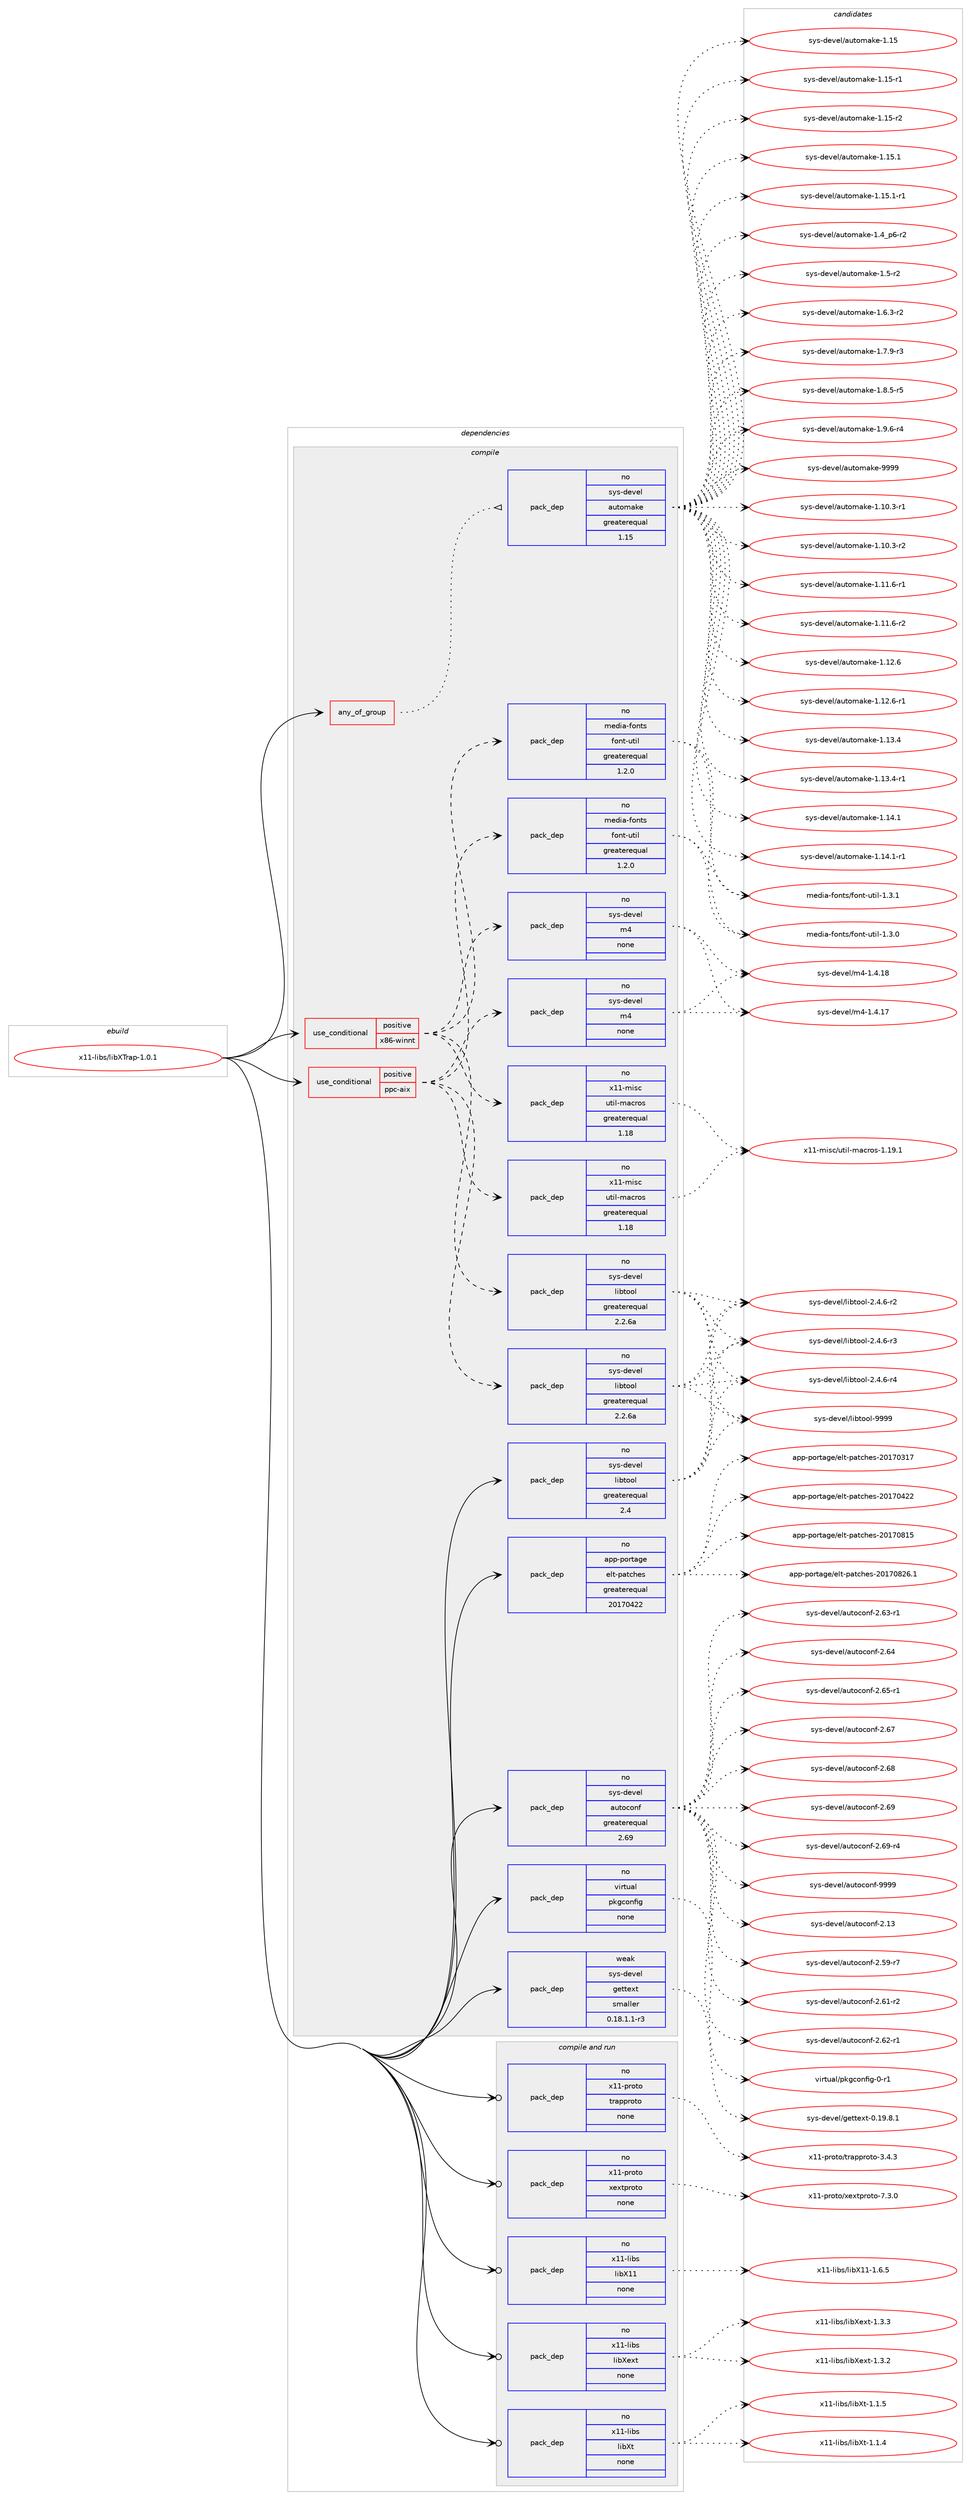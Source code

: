 digraph prolog {

# *************
# Graph options
# *************

newrank=true;
concentrate=true;
compound=true;
graph [rankdir=LR,fontname=Helvetica,fontsize=10,ranksep=1.5];#, ranksep=2.5, nodesep=0.2];
edge  [arrowhead=vee];
node  [fontname=Helvetica,fontsize=10];

# **********
# The ebuild
# **********

subgraph cluster_leftcol {
color=gray;
rank=same;
label=<<i>ebuild</i>>;
id [label="x11-libs/libXTrap-1.0.1", color=red, width=4, href="../x11-libs/libXTrap-1.0.1.svg"];
}

# ****************
# The dependencies
# ****************

subgraph cluster_midcol {
color=gray;
label=<<i>dependencies</i>>;
subgraph cluster_compile {
fillcolor="#eeeeee";
style=filled;
label=<<i>compile</i>>;
subgraph any9278 {
dependency517368 [label=<<TABLE BORDER="0" CELLBORDER="1" CELLSPACING="0" CELLPADDING="4"><TR><TD CELLPADDING="10">any_of_group</TD></TR></TABLE>>, shape=none, color=red];subgraph pack385378 {
dependency517369 [label=<<TABLE BORDER="0" CELLBORDER="1" CELLSPACING="0" CELLPADDING="4" WIDTH="220"><TR><TD ROWSPAN="6" CELLPADDING="30">pack_dep</TD></TR><TR><TD WIDTH="110">no</TD></TR><TR><TD>sys-devel</TD></TR><TR><TD>automake</TD></TR><TR><TD>greaterequal</TD></TR><TR><TD>1.15</TD></TR></TABLE>>, shape=none, color=blue];
}
dependency517368:e -> dependency517369:w [weight=20,style="dotted",arrowhead="oinv"];
}
id:e -> dependency517368:w [weight=20,style="solid",arrowhead="vee"];
subgraph cond122373 {
dependency517370 [label=<<TABLE BORDER="0" CELLBORDER="1" CELLSPACING="0" CELLPADDING="4"><TR><TD ROWSPAN="3" CELLPADDING="10">use_conditional</TD></TR><TR><TD>positive</TD></TR><TR><TD>ppc-aix</TD></TR></TABLE>>, shape=none, color=red];
subgraph pack385379 {
dependency517371 [label=<<TABLE BORDER="0" CELLBORDER="1" CELLSPACING="0" CELLPADDING="4" WIDTH="220"><TR><TD ROWSPAN="6" CELLPADDING="30">pack_dep</TD></TR><TR><TD WIDTH="110">no</TD></TR><TR><TD>sys-devel</TD></TR><TR><TD>libtool</TD></TR><TR><TD>greaterequal</TD></TR><TR><TD>2.2.6a</TD></TR></TABLE>>, shape=none, color=blue];
}
dependency517370:e -> dependency517371:w [weight=20,style="dashed",arrowhead="vee"];
subgraph pack385380 {
dependency517372 [label=<<TABLE BORDER="0" CELLBORDER="1" CELLSPACING="0" CELLPADDING="4" WIDTH="220"><TR><TD ROWSPAN="6" CELLPADDING="30">pack_dep</TD></TR><TR><TD WIDTH="110">no</TD></TR><TR><TD>sys-devel</TD></TR><TR><TD>m4</TD></TR><TR><TD>none</TD></TR><TR><TD></TD></TR></TABLE>>, shape=none, color=blue];
}
dependency517370:e -> dependency517372:w [weight=20,style="dashed",arrowhead="vee"];
subgraph pack385381 {
dependency517373 [label=<<TABLE BORDER="0" CELLBORDER="1" CELLSPACING="0" CELLPADDING="4" WIDTH="220"><TR><TD ROWSPAN="6" CELLPADDING="30">pack_dep</TD></TR><TR><TD WIDTH="110">no</TD></TR><TR><TD>x11-misc</TD></TR><TR><TD>util-macros</TD></TR><TR><TD>greaterequal</TD></TR><TR><TD>1.18</TD></TR></TABLE>>, shape=none, color=blue];
}
dependency517370:e -> dependency517373:w [weight=20,style="dashed",arrowhead="vee"];
subgraph pack385382 {
dependency517374 [label=<<TABLE BORDER="0" CELLBORDER="1" CELLSPACING="0" CELLPADDING="4" WIDTH="220"><TR><TD ROWSPAN="6" CELLPADDING="30">pack_dep</TD></TR><TR><TD WIDTH="110">no</TD></TR><TR><TD>media-fonts</TD></TR><TR><TD>font-util</TD></TR><TR><TD>greaterequal</TD></TR><TR><TD>1.2.0</TD></TR></TABLE>>, shape=none, color=blue];
}
dependency517370:e -> dependency517374:w [weight=20,style="dashed",arrowhead="vee"];
}
id:e -> dependency517370:w [weight=20,style="solid",arrowhead="vee"];
subgraph cond122374 {
dependency517375 [label=<<TABLE BORDER="0" CELLBORDER="1" CELLSPACING="0" CELLPADDING="4"><TR><TD ROWSPAN="3" CELLPADDING="10">use_conditional</TD></TR><TR><TD>positive</TD></TR><TR><TD>x86-winnt</TD></TR></TABLE>>, shape=none, color=red];
subgraph pack385383 {
dependency517376 [label=<<TABLE BORDER="0" CELLBORDER="1" CELLSPACING="0" CELLPADDING="4" WIDTH="220"><TR><TD ROWSPAN="6" CELLPADDING="30">pack_dep</TD></TR><TR><TD WIDTH="110">no</TD></TR><TR><TD>sys-devel</TD></TR><TR><TD>libtool</TD></TR><TR><TD>greaterequal</TD></TR><TR><TD>2.2.6a</TD></TR></TABLE>>, shape=none, color=blue];
}
dependency517375:e -> dependency517376:w [weight=20,style="dashed",arrowhead="vee"];
subgraph pack385384 {
dependency517377 [label=<<TABLE BORDER="0" CELLBORDER="1" CELLSPACING="0" CELLPADDING="4" WIDTH="220"><TR><TD ROWSPAN="6" CELLPADDING="30">pack_dep</TD></TR><TR><TD WIDTH="110">no</TD></TR><TR><TD>sys-devel</TD></TR><TR><TD>m4</TD></TR><TR><TD>none</TD></TR><TR><TD></TD></TR></TABLE>>, shape=none, color=blue];
}
dependency517375:e -> dependency517377:w [weight=20,style="dashed",arrowhead="vee"];
subgraph pack385385 {
dependency517378 [label=<<TABLE BORDER="0" CELLBORDER="1" CELLSPACING="0" CELLPADDING="4" WIDTH="220"><TR><TD ROWSPAN="6" CELLPADDING="30">pack_dep</TD></TR><TR><TD WIDTH="110">no</TD></TR><TR><TD>x11-misc</TD></TR><TR><TD>util-macros</TD></TR><TR><TD>greaterequal</TD></TR><TR><TD>1.18</TD></TR></TABLE>>, shape=none, color=blue];
}
dependency517375:e -> dependency517378:w [weight=20,style="dashed",arrowhead="vee"];
subgraph pack385386 {
dependency517379 [label=<<TABLE BORDER="0" CELLBORDER="1" CELLSPACING="0" CELLPADDING="4" WIDTH="220"><TR><TD ROWSPAN="6" CELLPADDING="30">pack_dep</TD></TR><TR><TD WIDTH="110">no</TD></TR><TR><TD>media-fonts</TD></TR><TR><TD>font-util</TD></TR><TR><TD>greaterequal</TD></TR><TR><TD>1.2.0</TD></TR></TABLE>>, shape=none, color=blue];
}
dependency517375:e -> dependency517379:w [weight=20,style="dashed",arrowhead="vee"];
}
id:e -> dependency517375:w [weight=20,style="solid",arrowhead="vee"];
subgraph pack385387 {
dependency517380 [label=<<TABLE BORDER="0" CELLBORDER="1" CELLSPACING="0" CELLPADDING="4" WIDTH="220"><TR><TD ROWSPAN="6" CELLPADDING="30">pack_dep</TD></TR><TR><TD WIDTH="110">no</TD></TR><TR><TD>app-portage</TD></TR><TR><TD>elt-patches</TD></TR><TR><TD>greaterequal</TD></TR><TR><TD>20170422</TD></TR></TABLE>>, shape=none, color=blue];
}
id:e -> dependency517380:w [weight=20,style="solid",arrowhead="vee"];
subgraph pack385388 {
dependency517381 [label=<<TABLE BORDER="0" CELLBORDER="1" CELLSPACING="0" CELLPADDING="4" WIDTH="220"><TR><TD ROWSPAN="6" CELLPADDING="30">pack_dep</TD></TR><TR><TD WIDTH="110">no</TD></TR><TR><TD>sys-devel</TD></TR><TR><TD>autoconf</TD></TR><TR><TD>greaterequal</TD></TR><TR><TD>2.69</TD></TR></TABLE>>, shape=none, color=blue];
}
id:e -> dependency517381:w [weight=20,style="solid",arrowhead="vee"];
subgraph pack385389 {
dependency517382 [label=<<TABLE BORDER="0" CELLBORDER="1" CELLSPACING="0" CELLPADDING="4" WIDTH="220"><TR><TD ROWSPAN="6" CELLPADDING="30">pack_dep</TD></TR><TR><TD WIDTH="110">no</TD></TR><TR><TD>sys-devel</TD></TR><TR><TD>libtool</TD></TR><TR><TD>greaterequal</TD></TR><TR><TD>2.4</TD></TR></TABLE>>, shape=none, color=blue];
}
id:e -> dependency517382:w [weight=20,style="solid",arrowhead="vee"];
subgraph pack385390 {
dependency517383 [label=<<TABLE BORDER="0" CELLBORDER="1" CELLSPACING="0" CELLPADDING="4" WIDTH="220"><TR><TD ROWSPAN="6" CELLPADDING="30">pack_dep</TD></TR><TR><TD WIDTH="110">no</TD></TR><TR><TD>virtual</TD></TR><TR><TD>pkgconfig</TD></TR><TR><TD>none</TD></TR><TR><TD></TD></TR></TABLE>>, shape=none, color=blue];
}
id:e -> dependency517383:w [weight=20,style="solid",arrowhead="vee"];
subgraph pack385391 {
dependency517384 [label=<<TABLE BORDER="0" CELLBORDER="1" CELLSPACING="0" CELLPADDING="4" WIDTH="220"><TR><TD ROWSPAN="6" CELLPADDING="30">pack_dep</TD></TR><TR><TD WIDTH="110">weak</TD></TR><TR><TD>sys-devel</TD></TR><TR><TD>gettext</TD></TR><TR><TD>smaller</TD></TR><TR><TD>0.18.1.1-r3</TD></TR></TABLE>>, shape=none, color=blue];
}
id:e -> dependency517384:w [weight=20,style="solid",arrowhead="vee"];
}
subgraph cluster_compileandrun {
fillcolor="#eeeeee";
style=filled;
label=<<i>compile and run</i>>;
subgraph pack385392 {
dependency517385 [label=<<TABLE BORDER="0" CELLBORDER="1" CELLSPACING="0" CELLPADDING="4" WIDTH="220"><TR><TD ROWSPAN="6" CELLPADDING="30">pack_dep</TD></TR><TR><TD WIDTH="110">no</TD></TR><TR><TD>x11-libs</TD></TR><TR><TD>libX11</TD></TR><TR><TD>none</TD></TR><TR><TD></TD></TR></TABLE>>, shape=none, color=blue];
}
id:e -> dependency517385:w [weight=20,style="solid",arrowhead="odotvee"];
subgraph pack385393 {
dependency517386 [label=<<TABLE BORDER="0" CELLBORDER="1" CELLSPACING="0" CELLPADDING="4" WIDTH="220"><TR><TD ROWSPAN="6" CELLPADDING="30">pack_dep</TD></TR><TR><TD WIDTH="110">no</TD></TR><TR><TD>x11-libs</TD></TR><TR><TD>libXext</TD></TR><TR><TD>none</TD></TR><TR><TD></TD></TR></TABLE>>, shape=none, color=blue];
}
id:e -> dependency517386:w [weight=20,style="solid",arrowhead="odotvee"];
subgraph pack385394 {
dependency517387 [label=<<TABLE BORDER="0" CELLBORDER="1" CELLSPACING="0" CELLPADDING="4" WIDTH="220"><TR><TD ROWSPAN="6" CELLPADDING="30">pack_dep</TD></TR><TR><TD WIDTH="110">no</TD></TR><TR><TD>x11-libs</TD></TR><TR><TD>libXt</TD></TR><TR><TD>none</TD></TR><TR><TD></TD></TR></TABLE>>, shape=none, color=blue];
}
id:e -> dependency517387:w [weight=20,style="solid",arrowhead="odotvee"];
subgraph pack385395 {
dependency517388 [label=<<TABLE BORDER="0" CELLBORDER="1" CELLSPACING="0" CELLPADDING="4" WIDTH="220"><TR><TD ROWSPAN="6" CELLPADDING="30">pack_dep</TD></TR><TR><TD WIDTH="110">no</TD></TR><TR><TD>x11-proto</TD></TR><TR><TD>trapproto</TD></TR><TR><TD>none</TD></TR><TR><TD></TD></TR></TABLE>>, shape=none, color=blue];
}
id:e -> dependency517388:w [weight=20,style="solid",arrowhead="odotvee"];
subgraph pack385396 {
dependency517389 [label=<<TABLE BORDER="0" CELLBORDER="1" CELLSPACING="0" CELLPADDING="4" WIDTH="220"><TR><TD ROWSPAN="6" CELLPADDING="30">pack_dep</TD></TR><TR><TD WIDTH="110">no</TD></TR><TR><TD>x11-proto</TD></TR><TR><TD>xextproto</TD></TR><TR><TD>none</TD></TR><TR><TD></TD></TR></TABLE>>, shape=none, color=blue];
}
id:e -> dependency517389:w [weight=20,style="solid",arrowhead="odotvee"];
}
subgraph cluster_run {
fillcolor="#eeeeee";
style=filled;
label=<<i>run</i>>;
}
}

# **************
# The candidates
# **************

subgraph cluster_choices {
rank=same;
color=gray;
label=<<i>candidates</i>>;

subgraph choice385378 {
color=black;
nodesep=1;
choice11512111545100101118101108479711711611110997107101454946494846514511449 [label="sys-devel/automake-1.10.3-r1", color=red, width=4,href="../sys-devel/automake-1.10.3-r1.svg"];
choice11512111545100101118101108479711711611110997107101454946494846514511450 [label="sys-devel/automake-1.10.3-r2", color=red, width=4,href="../sys-devel/automake-1.10.3-r2.svg"];
choice11512111545100101118101108479711711611110997107101454946494946544511449 [label="sys-devel/automake-1.11.6-r1", color=red, width=4,href="../sys-devel/automake-1.11.6-r1.svg"];
choice11512111545100101118101108479711711611110997107101454946494946544511450 [label="sys-devel/automake-1.11.6-r2", color=red, width=4,href="../sys-devel/automake-1.11.6-r2.svg"];
choice1151211154510010111810110847971171161111099710710145494649504654 [label="sys-devel/automake-1.12.6", color=red, width=4,href="../sys-devel/automake-1.12.6.svg"];
choice11512111545100101118101108479711711611110997107101454946495046544511449 [label="sys-devel/automake-1.12.6-r1", color=red, width=4,href="../sys-devel/automake-1.12.6-r1.svg"];
choice1151211154510010111810110847971171161111099710710145494649514652 [label="sys-devel/automake-1.13.4", color=red, width=4,href="../sys-devel/automake-1.13.4.svg"];
choice11512111545100101118101108479711711611110997107101454946495146524511449 [label="sys-devel/automake-1.13.4-r1", color=red, width=4,href="../sys-devel/automake-1.13.4-r1.svg"];
choice1151211154510010111810110847971171161111099710710145494649524649 [label="sys-devel/automake-1.14.1", color=red, width=4,href="../sys-devel/automake-1.14.1.svg"];
choice11512111545100101118101108479711711611110997107101454946495246494511449 [label="sys-devel/automake-1.14.1-r1", color=red, width=4,href="../sys-devel/automake-1.14.1-r1.svg"];
choice115121115451001011181011084797117116111109971071014549464953 [label="sys-devel/automake-1.15", color=red, width=4,href="../sys-devel/automake-1.15.svg"];
choice1151211154510010111810110847971171161111099710710145494649534511449 [label="sys-devel/automake-1.15-r1", color=red, width=4,href="../sys-devel/automake-1.15-r1.svg"];
choice1151211154510010111810110847971171161111099710710145494649534511450 [label="sys-devel/automake-1.15-r2", color=red, width=4,href="../sys-devel/automake-1.15-r2.svg"];
choice1151211154510010111810110847971171161111099710710145494649534649 [label="sys-devel/automake-1.15.1", color=red, width=4,href="../sys-devel/automake-1.15.1.svg"];
choice11512111545100101118101108479711711611110997107101454946495346494511449 [label="sys-devel/automake-1.15.1-r1", color=red, width=4,href="../sys-devel/automake-1.15.1-r1.svg"];
choice115121115451001011181011084797117116111109971071014549465295112544511450 [label="sys-devel/automake-1.4_p6-r2", color=red, width=4,href="../sys-devel/automake-1.4_p6-r2.svg"];
choice11512111545100101118101108479711711611110997107101454946534511450 [label="sys-devel/automake-1.5-r2", color=red, width=4,href="../sys-devel/automake-1.5-r2.svg"];
choice115121115451001011181011084797117116111109971071014549465446514511450 [label="sys-devel/automake-1.6.3-r2", color=red, width=4,href="../sys-devel/automake-1.6.3-r2.svg"];
choice115121115451001011181011084797117116111109971071014549465546574511451 [label="sys-devel/automake-1.7.9-r3", color=red, width=4,href="../sys-devel/automake-1.7.9-r3.svg"];
choice115121115451001011181011084797117116111109971071014549465646534511453 [label="sys-devel/automake-1.8.5-r5", color=red, width=4,href="../sys-devel/automake-1.8.5-r5.svg"];
choice115121115451001011181011084797117116111109971071014549465746544511452 [label="sys-devel/automake-1.9.6-r4", color=red, width=4,href="../sys-devel/automake-1.9.6-r4.svg"];
choice115121115451001011181011084797117116111109971071014557575757 [label="sys-devel/automake-9999", color=red, width=4,href="../sys-devel/automake-9999.svg"];
dependency517369:e -> choice11512111545100101118101108479711711611110997107101454946494846514511449:w [style=dotted,weight="100"];
dependency517369:e -> choice11512111545100101118101108479711711611110997107101454946494846514511450:w [style=dotted,weight="100"];
dependency517369:e -> choice11512111545100101118101108479711711611110997107101454946494946544511449:w [style=dotted,weight="100"];
dependency517369:e -> choice11512111545100101118101108479711711611110997107101454946494946544511450:w [style=dotted,weight="100"];
dependency517369:e -> choice1151211154510010111810110847971171161111099710710145494649504654:w [style=dotted,weight="100"];
dependency517369:e -> choice11512111545100101118101108479711711611110997107101454946495046544511449:w [style=dotted,weight="100"];
dependency517369:e -> choice1151211154510010111810110847971171161111099710710145494649514652:w [style=dotted,weight="100"];
dependency517369:e -> choice11512111545100101118101108479711711611110997107101454946495146524511449:w [style=dotted,weight="100"];
dependency517369:e -> choice1151211154510010111810110847971171161111099710710145494649524649:w [style=dotted,weight="100"];
dependency517369:e -> choice11512111545100101118101108479711711611110997107101454946495246494511449:w [style=dotted,weight="100"];
dependency517369:e -> choice115121115451001011181011084797117116111109971071014549464953:w [style=dotted,weight="100"];
dependency517369:e -> choice1151211154510010111810110847971171161111099710710145494649534511449:w [style=dotted,weight="100"];
dependency517369:e -> choice1151211154510010111810110847971171161111099710710145494649534511450:w [style=dotted,weight="100"];
dependency517369:e -> choice1151211154510010111810110847971171161111099710710145494649534649:w [style=dotted,weight="100"];
dependency517369:e -> choice11512111545100101118101108479711711611110997107101454946495346494511449:w [style=dotted,weight="100"];
dependency517369:e -> choice115121115451001011181011084797117116111109971071014549465295112544511450:w [style=dotted,weight="100"];
dependency517369:e -> choice11512111545100101118101108479711711611110997107101454946534511450:w [style=dotted,weight="100"];
dependency517369:e -> choice115121115451001011181011084797117116111109971071014549465446514511450:w [style=dotted,weight="100"];
dependency517369:e -> choice115121115451001011181011084797117116111109971071014549465546574511451:w [style=dotted,weight="100"];
dependency517369:e -> choice115121115451001011181011084797117116111109971071014549465646534511453:w [style=dotted,weight="100"];
dependency517369:e -> choice115121115451001011181011084797117116111109971071014549465746544511452:w [style=dotted,weight="100"];
dependency517369:e -> choice115121115451001011181011084797117116111109971071014557575757:w [style=dotted,weight="100"];
}
subgraph choice385379 {
color=black;
nodesep=1;
choice1151211154510010111810110847108105981161111111084550465246544511450 [label="sys-devel/libtool-2.4.6-r2", color=red, width=4,href="../sys-devel/libtool-2.4.6-r2.svg"];
choice1151211154510010111810110847108105981161111111084550465246544511451 [label="sys-devel/libtool-2.4.6-r3", color=red, width=4,href="../sys-devel/libtool-2.4.6-r3.svg"];
choice1151211154510010111810110847108105981161111111084550465246544511452 [label="sys-devel/libtool-2.4.6-r4", color=red, width=4,href="../sys-devel/libtool-2.4.6-r4.svg"];
choice1151211154510010111810110847108105981161111111084557575757 [label="sys-devel/libtool-9999", color=red, width=4,href="../sys-devel/libtool-9999.svg"];
dependency517371:e -> choice1151211154510010111810110847108105981161111111084550465246544511450:w [style=dotted,weight="100"];
dependency517371:e -> choice1151211154510010111810110847108105981161111111084550465246544511451:w [style=dotted,weight="100"];
dependency517371:e -> choice1151211154510010111810110847108105981161111111084550465246544511452:w [style=dotted,weight="100"];
dependency517371:e -> choice1151211154510010111810110847108105981161111111084557575757:w [style=dotted,weight="100"];
}
subgraph choice385380 {
color=black;
nodesep=1;
choice11512111545100101118101108471095245494652464955 [label="sys-devel/m4-1.4.17", color=red, width=4,href="../sys-devel/m4-1.4.17.svg"];
choice11512111545100101118101108471095245494652464956 [label="sys-devel/m4-1.4.18", color=red, width=4,href="../sys-devel/m4-1.4.18.svg"];
dependency517372:e -> choice11512111545100101118101108471095245494652464955:w [style=dotted,weight="100"];
dependency517372:e -> choice11512111545100101118101108471095245494652464956:w [style=dotted,weight="100"];
}
subgraph choice385381 {
color=black;
nodesep=1;
choice120494945109105115994711711610510845109979911411111545494649574649 [label="x11-misc/util-macros-1.19.1", color=red, width=4,href="../x11-misc/util-macros-1.19.1.svg"];
dependency517373:e -> choice120494945109105115994711711610510845109979911411111545494649574649:w [style=dotted,weight="100"];
}
subgraph choice385382 {
color=black;
nodesep=1;
choice10910110010597451021111101161154710211111011645117116105108454946514648 [label="media-fonts/font-util-1.3.0", color=red, width=4,href="../media-fonts/font-util-1.3.0.svg"];
choice10910110010597451021111101161154710211111011645117116105108454946514649 [label="media-fonts/font-util-1.3.1", color=red, width=4,href="../media-fonts/font-util-1.3.1.svg"];
dependency517374:e -> choice10910110010597451021111101161154710211111011645117116105108454946514648:w [style=dotted,weight="100"];
dependency517374:e -> choice10910110010597451021111101161154710211111011645117116105108454946514649:w [style=dotted,weight="100"];
}
subgraph choice385383 {
color=black;
nodesep=1;
choice1151211154510010111810110847108105981161111111084550465246544511450 [label="sys-devel/libtool-2.4.6-r2", color=red, width=4,href="../sys-devel/libtool-2.4.6-r2.svg"];
choice1151211154510010111810110847108105981161111111084550465246544511451 [label="sys-devel/libtool-2.4.6-r3", color=red, width=4,href="../sys-devel/libtool-2.4.6-r3.svg"];
choice1151211154510010111810110847108105981161111111084550465246544511452 [label="sys-devel/libtool-2.4.6-r4", color=red, width=4,href="../sys-devel/libtool-2.4.6-r4.svg"];
choice1151211154510010111810110847108105981161111111084557575757 [label="sys-devel/libtool-9999", color=red, width=4,href="../sys-devel/libtool-9999.svg"];
dependency517376:e -> choice1151211154510010111810110847108105981161111111084550465246544511450:w [style=dotted,weight="100"];
dependency517376:e -> choice1151211154510010111810110847108105981161111111084550465246544511451:w [style=dotted,weight="100"];
dependency517376:e -> choice1151211154510010111810110847108105981161111111084550465246544511452:w [style=dotted,weight="100"];
dependency517376:e -> choice1151211154510010111810110847108105981161111111084557575757:w [style=dotted,weight="100"];
}
subgraph choice385384 {
color=black;
nodesep=1;
choice11512111545100101118101108471095245494652464955 [label="sys-devel/m4-1.4.17", color=red, width=4,href="../sys-devel/m4-1.4.17.svg"];
choice11512111545100101118101108471095245494652464956 [label="sys-devel/m4-1.4.18", color=red, width=4,href="../sys-devel/m4-1.4.18.svg"];
dependency517377:e -> choice11512111545100101118101108471095245494652464955:w [style=dotted,weight="100"];
dependency517377:e -> choice11512111545100101118101108471095245494652464956:w [style=dotted,weight="100"];
}
subgraph choice385385 {
color=black;
nodesep=1;
choice120494945109105115994711711610510845109979911411111545494649574649 [label="x11-misc/util-macros-1.19.1", color=red, width=4,href="../x11-misc/util-macros-1.19.1.svg"];
dependency517378:e -> choice120494945109105115994711711610510845109979911411111545494649574649:w [style=dotted,weight="100"];
}
subgraph choice385386 {
color=black;
nodesep=1;
choice10910110010597451021111101161154710211111011645117116105108454946514648 [label="media-fonts/font-util-1.3.0", color=red, width=4,href="../media-fonts/font-util-1.3.0.svg"];
choice10910110010597451021111101161154710211111011645117116105108454946514649 [label="media-fonts/font-util-1.3.1", color=red, width=4,href="../media-fonts/font-util-1.3.1.svg"];
dependency517379:e -> choice10910110010597451021111101161154710211111011645117116105108454946514648:w [style=dotted,weight="100"];
dependency517379:e -> choice10910110010597451021111101161154710211111011645117116105108454946514649:w [style=dotted,weight="100"];
}
subgraph choice385387 {
color=black;
nodesep=1;
choice97112112451121111141169710310147101108116451129711699104101115455048495548514955 [label="app-portage/elt-patches-20170317", color=red, width=4,href="../app-portage/elt-patches-20170317.svg"];
choice97112112451121111141169710310147101108116451129711699104101115455048495548525050 [label="app-portage/elt-patches-20170422", color=red, width=4,href="../app-portage/elt-patches-20170422.svg"];
choice97112112451121111141169710310147101108116451129711699104101115455048495548564953 [label="app-portage/elt-patches-20170815", color=red, width=4,href="../app-portage/elt-patches-20170815.svg"];
choice971121124511211111411697103101471011081164511297116991041011154550484955485650544649 [label="app-portage/elt-patches-20170826.1", color=red, width=4,href="../app-portage/elt-patches-20170826.1.svg"];
dependency517380:e -> choice97112112451121111141169710310147101108116451129711699104101115455048495548514955:w [style=dotted,weight="100"];
dependency517380:e -> choice97112112451121111141169710310147101108116451129711699104101115455048495548525050:w [style=dotted,weight="100"];
dependency517380:e -> choice97112112451121111141169710310147101108116451129711699104101115455048495548564953:w [style=dotted,weight="100"];
dependency517380:e -> choice971121124511211111411697103101471011081164511297116991041011154550484955485650544649:w [style=dotted,weight="100"];
}
subgraph choice385388 {
color=black;
nodesep=1;
choice115121115451001011181011084797117116111991111101024550464951 [label="sys-devel/autoconf-2.13", color=red, width=4,href="../sys-devel/autoconf-2.13.svg"];
choice1151211154510010111810110847971171161119911111010245504653574511455 [label="sys-devel/autoconf-2.59-r7", color=red, width=4,href="../sys-devel/autoconf-2.59-r7.svg"];
choice1151211154510010111810110847971171161119911111010245504654494511450 [label="sys-devel/autoconf-2.61-r2", color=red, width=4,href="../sys-devel/autoconf-2.61-r2.svg"];
choice1151211154510010111810110847971171161119911111010245504654504511449 [label="sys-devel/autoconf-2.62-r1", color=red, width=4,href="../sys-devel/autoconf-2.62-r1.svg"];
choice1151211154510010111810110847971171161119911111010245504654514511449 [label="sys-devel/autoconf-2.63-r1", color=red, width=4,href="../sys-devel/autoconf-2.63-r1.svg"];
choice115121115451001011181011084797117116111991111101024550465452 [label="sys-devel/autoconf-2.64", color=red, width=4,href="../sys-devel/autoconf-2.64.svg"];
choice1151211154510010111810110847971171161119911111010245504654534511449 [label="sys-devel/autoconf-2.65-r1", color=red, width=4,href="../sys-devel/autoconf-2.65-r1.svg"];
choice115121115451001011181011084797117116111991111101024550465455 [label="sys-devel/autoconf-2.67", color=red, width=4,href="../sys-devel/autoconf-2.67.svg"];
choice115121115451001011181011084797117116111991111101024550465456 [label="sys-devel/autoconf-2.68", color=red, width=4,href="../sys-devel/autoconf-2.68.svg"];
choice115121115451001011181011084797117116111991111101024550465457 [label="sys-devel/autoconf-2.69", color=red, width=4,href="../sys-devel/autoconf-2.69.svg"];
choice1151211154510010111810110847971171161119911111010245504654574511452 [label="sys-devel/autoconf-2.69-r4", color=red, width=4,href="../sys-devel/autoconf-2.69-r4.svg"];
choice115121115451001011181011084797117116111991111101024557575757 [label="sys-devel/autoconf-9999", color=red, width=4,href="../sys-devel/autoconf-9999.svg"];
dependency517381:e -> choice115121115451001011181011084797117116111991111101024550464951:w [style=dotted,weight="100"];
dependency517381:e -> choice1151211154510010111810110847971171161119911111010245504653574511455:w [style=dotted,weight="100"];
dependency517381:e -> choice1151211154510010111810110847971171161119911111010245504654494511450:w [style=dotted,weight="100"];
dependency517381:e -> choice1151211154510010111810110847971171161119911111010245504654504511449:w [style=dotted,weight="100"];
dependency517381:e -> choice1151211154510010111810110847971171161119911111010245504654514511449:w [style=dotted,weight="100"];
dependency517381:e -> choice115121115451001011181011084797117116111991111101024550465452:w [style=dotted,weight="100"];
dependency517381:e -> choice1151211154510010111810110847971171161119911111010245504654534511449:w [style=dotted,weight="100"];
dependency517381:e -> choice115121115451001011181011084797117116111991111101024550465455:w [style=dotted,weight="100"];
dependency517381:e -> choice115121115451001011181011084797117116111991111101024550465456:w [style=dotted,weight="100"];
dependency517381:e -> choice115121115451001011181011084797117116111991111101024550465457:w [style=dotted,weight="100"];
dependency517381:e -> choice1151211154510010111810110847971171161119911111010245504654574511452:w [style=dotted,weight="100"];
dependency517381:e -> choice115121115451001011181011084797117116111991111101024557575757:w [style=dotted,weight="100"];
}
subgraph choice385389 {
color=black;
nodesep=1;
choice1151211154510010111810110847108105981161111111084550465246544511450 [label="sys-devel/libtool-2.4.6-r2", color=red, width=4,href="../sys-devel/libtool-2.4.6-r2.svg"];
choice1151211154510010111810110847108105981161111111084550465246544511451 [label="sys-devel/libtool-2.4.6-r3", color=red, width=4,href="../sys-devel/libtool-2.4.6-r3.svg"];
choice1151211154510010111810110847108105981161111111084550465246544511452 [label="sys-devel/libtool-2.4.6-r4", color=red, width=4,href="../sys-devel/libtool-2.4.6-r4.svg"];
choice1151211154510010111810110847108105981161111111084557575757 [label="sys-devel/libtool-9999", color=red, width=4,href="../sys-devel/libtool-9999.svg"];
dependency517382:e -> choice1151211154510010111810110847108105981161111111084550465246544511450:w [style=dotted,weight="100"];
dependency517382:e -> choice1151211154510010111810110847108105981161111111084550465246544511451:w [style=dotted,weight="100"];
dependency517382:e -> choice1151211154510010111810110847108105981161111111084550465246544511452:w [style=dotted,weight="100"];
dependency517382:e -> choice1151211154510010111810110847108105981161111111084557575757:w [style=dotted,weight="100"];
}
subgraph choice385390 {
color=black;
nodesep=1;
choice11810511411611797108471121071039911111010210510345484511449 [label="virtual/pkgconfig-0-r1", color=red, width=4,href="../virtual/pkgconfig-0-r1.svg"];
dependency517383:e -> choice11810511411611797108471121071039911111010210510345484511449:w [style=dotted,weight="100"];
}
subgraph choice385391 {
color=black;
nodesep=1;
choice1151211154510010111810110847103101116116101120116454846495746564649 [label="sys-devel/gettext-0.19.8.1", color=red, width=4,href="../sys-devel/gettext-0.19.8.1.svg"];
dependency517384:e -> choice1151211154510010111810110847103101116116101120116454846495746564649:w [style=dotted,weight="100"];
}
subgraph choice385392 {
color=black;
nodesep=1;
choice120494945108105981154710810598884949454946544653 [label="x11-libs/libX11-1.6.5", color=red, width=4,href="../x11-libs/libX11-1.6.5.svg"];
dependency517385:e -> choice120494945108105981154710810598884949454946544653:w [style=dotted,weight="100"];
}
subgraph choice385393 {
color=black;
nodesep=1;
choice12049494510810598115471081059888101120116454946514650 [label="x11-libs/libXext-1.3.2", color=red, width=4,href="../x11-libs/libXext-1.3.2.svg"];
choice12049494510810598115471081059888101120116454946514651 [label="x11-libs/libXext-1.3.3", color=red, width=4,href="../x11-libs/libXext-1.3.3.svg"];
dependency517386:e -> choice12049494510810598115471081059888101120116454946514650:w [style=dotted,weight="100"];
dependency517386:e -> choice12049494510810598115471081059888101120116454946514651:w [style=dotted,weight="100"];
}
subgraph choice385394 {
color=black;
nodesep=1;
choice12049494510810598115471081059888116454946494652 [label="x11-libs/libXt-1.1.4", color=red, width=4,href="../x11-libs/libXt-1.1.4.svg"];
choice12049494510810598115471081059888116454946494653 [label="x11-libs/libXt-1.1.5", color=red, width=4,href="../x11-libs/libXt-1.1.5.svg"];
dependency517387:e -> choice12049494510810598115471081059888116454946494652:w [style=dotted,weight="100"];
dependency517387:e -> choice12049494510810598115471081059888116454946494653:w [style=dotted,weight="100"];
}
subgraph choice385395 {
color=black;
nodesep=1;
choice1204949451121141111161114711611497112112114111116111455146524651 [label="x11-proto/trapproto-3.4.3", color=red, width=4,href="../x11-proto/trapproto-3.4.3.svg"];
dependency517388:e -> choice1204949451121141111161114711611497112112114111116111455146524651:w [style=dotted,weight="100"];
}
subgraph choice385396 {
color=black;
nodesep=1;
choice12049494511211411111611147120101120116112114111116111455546514648 [label="x11-proto/xextproto-7.3.0", color=red, width=4,href="../x11-proto/xextproto-7.3.0.svg"];
dependency517389:e -> choice12049494511211411111611147120101120116112114111116111455546514648:w [style=dotted,weight="100"];
}
}

}
